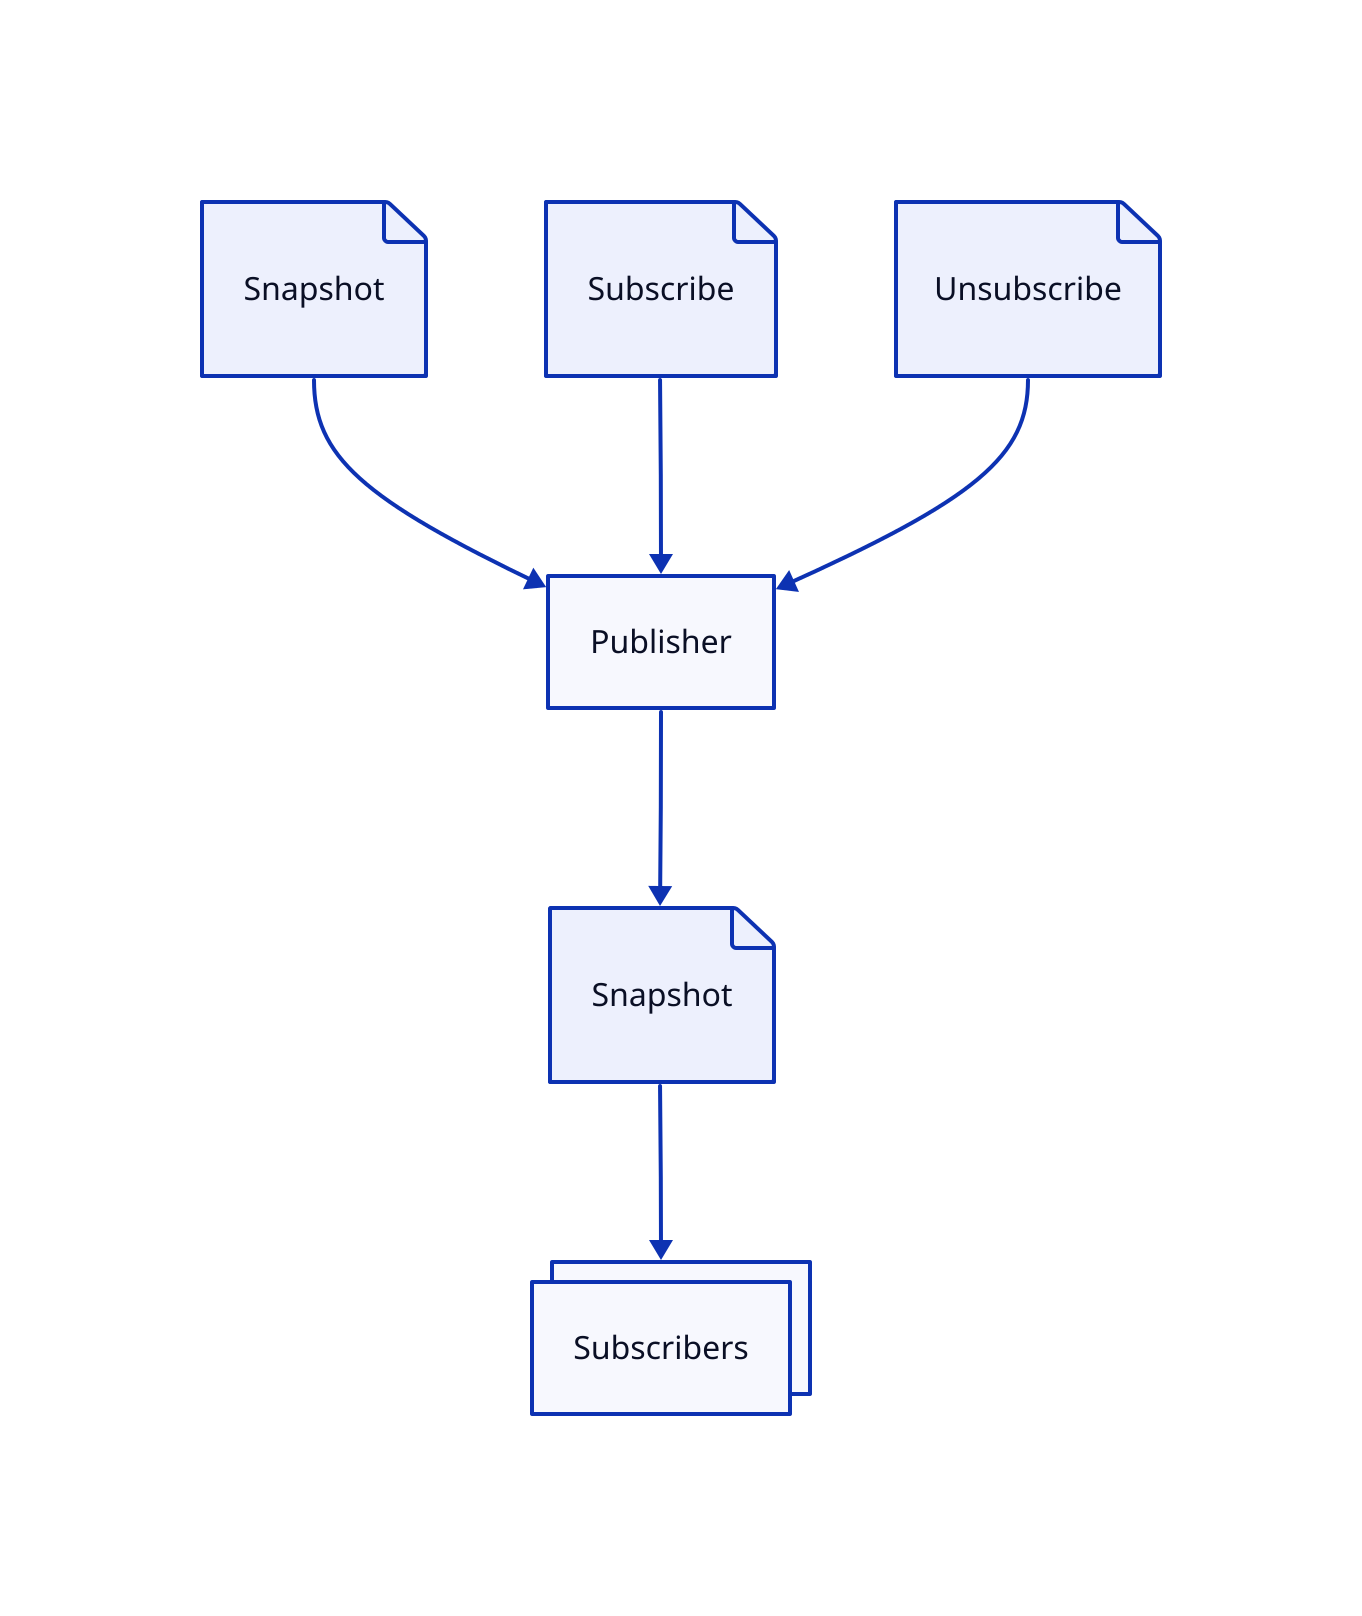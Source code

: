 classes: {
  composition: {
    style.stroke-dash: 3
  }
}

# Input messages
InputSnapshot: Snapshot {
  shape: page
}
InputSnapshot -> Publisher
Subscribe: {
  shape: page
}
Subscribe -> Publisher
Unsubscribe: {
  shape: page
}
Unsubscribe -> Publisher

# Main actor
Publisher

# Output messages
OutputSnapshot: Snapshot {
  shape: page
}
Publisher -> OutputSnapshot -> Subscribers

# Environment actors
Subscribers: {
  style.multiple: true
}
